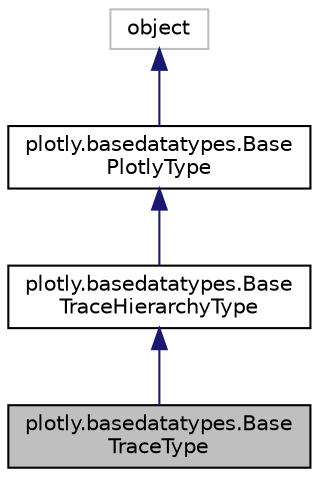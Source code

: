 digraph "plotly.basedatatypes.BaseTraceType"
{
 // LATEX_PDF_SIZE
  edge [fontname="Helvetica",fontsize="10",labelfontname="Helvetica",labelfontsize="10"];
  node [fontname="Helvetica",fontsize="10",shape=record];
  Node1 [label="plotly.basedatatypes.Base\lTraceType",height=0.2,width=0.4,color="black", fillcolor="grey75", style="filled", fontcolor="black",tooltip=" "];
  Node2 -> Node1 [dir="back",color="midnightblue",fontsize="10",style="solid",fontname="Helvetica"];
  Node2 [label="plotly.basedatatypes.Base\lTraceHierarchyType",height=0.2,width=0.4,color="black", fillcolor="white", style="filled",URL="$classplotly_1_1basedatatypes_1_1_base_trace_hierarchy_type.html",tooltip=" "];
  Node3 -> Node2 [dir="back",color="midnightblue",fontsize="10",style="solid",fontname="Helvetica"];
  Node3 [label="plotly.basedatatypes.Base\lPlotlyType",height=0.2,width=0.4,color="black", fillcolor="white", style="filled",URL="$classplotly_1_1basedatatypes_1_1_base_plotly_type.html",tooltip=" "];
  Node4 -> Node3 [dir="back",color="midnightblue",fontsize="10",style="solid",fontname="Helvetica"];
  Node4 [label="object",height=0.2,width=0.4,color="grey75", fillcolor="white", style="filled",tooltip=" "];
}
